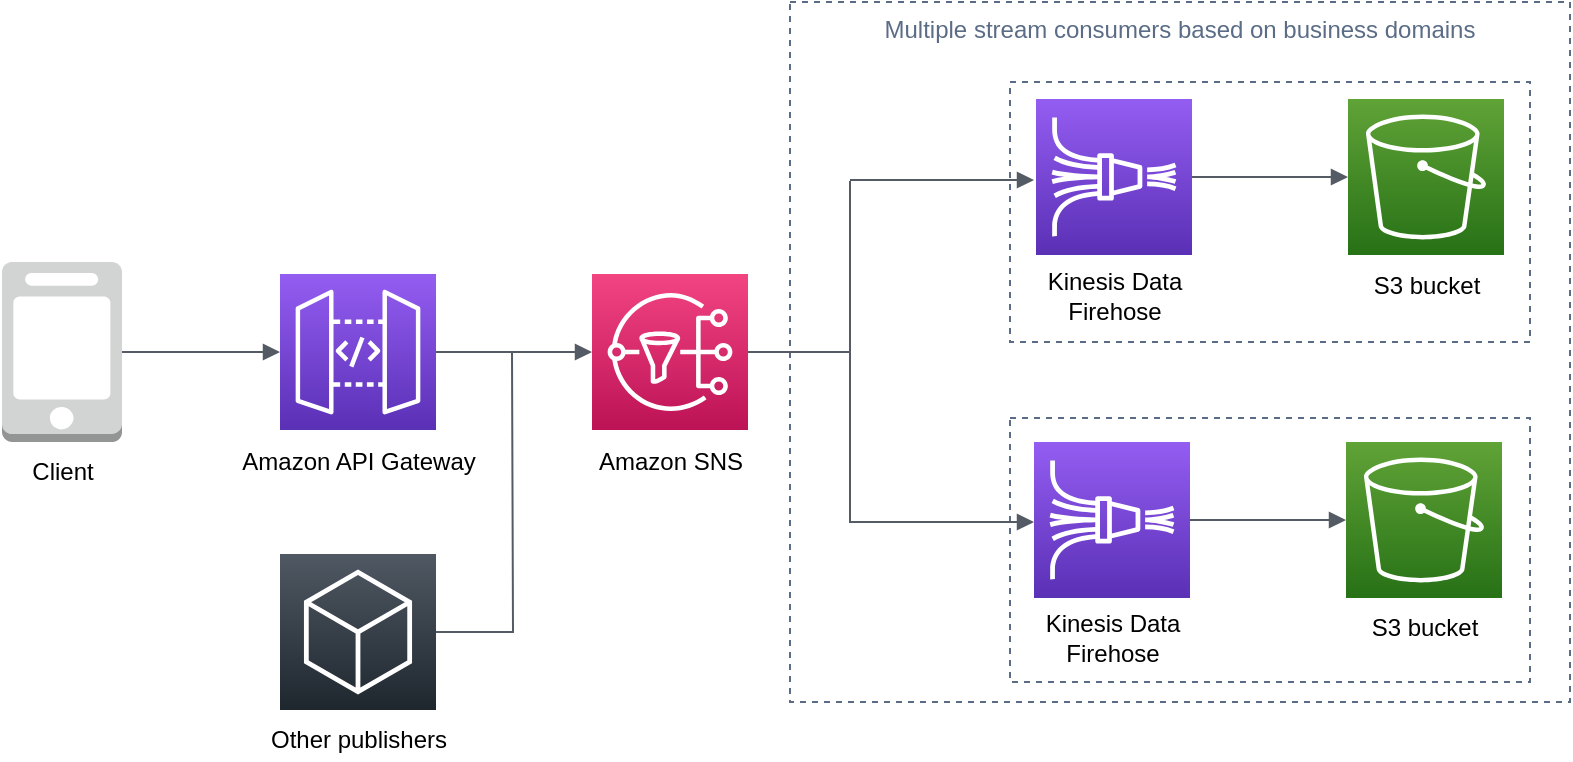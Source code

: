 <mxfile version="14.7.10" type="device"><diagram id="rWzZkIxivO_sf78wS4mH" name="Page-1"><mxGraphModel dx="1186" dy="743" grid="1" gridSize="10" guides="1" tooltips="1" connect="1" arrows="1" fold="1" page="1" pageScale="1" pageWidth="827" pageHeight="1169" math="0" shadow="0"><root><mxCell id="0"/><mxCell id="1" parent="0"/><mxCell id="c3myZoLvC7Sd_PYZ3s_C-19" value="" style="fillColor=none;strokeColor=#5A6C86;dashed=1;verticalAlign=top;fontStyle=0;fontColor=#5A6C86;" parent="1" vertex="1"><mxGeometry x="540" y="50" width="260" height="130" as="geometry"/></mxCell><mxCell id="c3myZoLvC7Sd_PYZ3s_C-18" value="Multiple stream consumers based on business domains" style="fillColor=none;strokeColor=#5A6C86;dashed=1;verticalAlign=top;fontStyle=0;fontColor=#5A6C86;" parent="1" vertex="1"><mxGeometry x="430" y="10" width="390" height="350" as="geometry"/></mxCell><mxCell id="c3myZoLvC7Sd_PYZ3s_C-20" value="" style="fillColor=none;strokeColor=#5A6C86;dashed=1;verticalAlign=top;fontStyle=0;fontColor=#5A6C86;" parent="1" vertex="1"><mxGeometry x="540" y="218" width="260" height="132" as="geometry"/></mxCell><mxCell id="mzKMlRzgla3PjWPXT3hk-62" value="" style="edgeStyle=orthogonalEdgeStyle;html=1;endArrow=block;elbow=vertical;startArrow=none;endFill=1;strokeColor=#545B64;rounded=0;exitX=1;exitY=0.5;exitDx=0;exitDy=0;exitPerimeter=0;entryX=0;entryY=0.5;entryDx=0;entryDy=0;entryPerimeter=0;" parent="1" edge="1"><mxGeometry width="100" relative="1" as="geometry"><mxPoint x="253" y="185" as="sourcePoint"/><mxPoint x="331" y="185" as="targetPoint"/><Array as="points"/></mxGeometry></mxCell><mxCell id="H_PMIOhw8RqvIhhQ3gjr-1" value="" style="outlineConnect=0;dashed=0;verticalLabelPosition=bottom;verticalAlign=top;align=center;html=1;shape=mxgraph.aws3.mobile_client;fillColor=#D2D3D3;gradientColor=none;" parent="1" vertex="1"><mxGeometry x="36" y="140" width="60" height="90" as="geometry"/></mxCell><mxCell id="H_PMIOhw8RqvIhhQ3gjr-10" value="" style="edgeStyle=orthogonalEdgeStyle;html=1;endArrow=none;elbow=vertical;startArrow=none;endFill=0;strokeColor=#545B64;rounded=0;exitX=1;exitY=0.5;exitDx=0;exitDy=0;exitPerimeter=0;" parent="1" edge="1"><mxGeometry width="100" relative="1" as="geometry"><mxPoint x="409" y="185" as="sourcePoint"/><mxPoint x="460" y="185" as="targetPoint"/><Array as="points"/></mxGeometry></mxCell><mxCell id="H_PMIOhw8RqvIhhQ3gjr-14" value="" style="edgeStyle=orthogonalEdgeStyle;html=1;endArrow=block;elbow=vertical;startArrow=none;endFill=1;strokeColor=#545B64;rounded=0;exitX=1;exitY=0.5;exitDx=0;exitDy=0;exitPerimeter=0;entryX=0;entryY=0.5;entryDx=0;entryDy=0;entryPerimeter=0;" parent="1" source="H_PMIOhw8RqvIhhQ3gjr-1" edge="1"><mxGeometry width="100" relative="1" as="geometry"><mxPoint x="114" y="256" as="sourcePoint"/><mxPoint x="175" y="185" as="targetPoint"/><Array as="points"/></mxGeometry></mxCell><mxCell id="H_PMIOhw8RqvIhhQ3gjr-15" value="Client" style="text;html=1;align=center;verticalAlign=middle;resizable=0;points=[];autosize=1;" parent="1" vertex="1"><mxGeometry x="41" y="235" width="50" height="20" as="geometry"/></mxCell><mxCell id="H_PMIOhw8RqvIhhQ3gjr-16" value="Amazon API Gateway" style="text;html=1;align=center;verticalAlign=middle;resizable=0;points=[];autosize=1;" parent="1" vertex="1"><mxGeometry x="149" y="230" width="130" height="20" as="geometry"/></mxCell><mxCell id="c3myZoLvC7Sd_PYZ3s_C-1" value="" style="points=[[0,0,0],[0.25,0,0],[0.5,0,0],[0.75,0,0],[1,0,0],[0,1,0],[0.25,1,0],[0.5,1,0],[0.75,1,0],[1,1,0],[0,0.25,0],[0,0.5,0],[0,0.75,0],[1,0.25,0],[1,0.5,0],[1,0.75,0]];outlineConnect=0;fontColor=#232F3E;gradientColor=#F34482;gradientDirection=north;fillColor=#BC1356;strokeColor=#ffffff;dashed=0;verticalLabelPosition=bottom;verticalAlign=top;align=center;html=1;fontSize=12;fontStyle=0;aspect=fixed;shape=mxgraph.aws4.resourceIcon;resIcon=mxgraph.aws4.sns;" parent="1" vertex="1"><mxGeometry x="331" y="146" width="78" height="78" as="geometry"/></mxCell><mxCell id="c3myZoLvC7Sd_PYZ3s_C-2" value="Amazon SNS" style="text;html=1;align=center;verticalAlign=middle;resizable=0;points=[];autosize=1;" parent="1" vertex="1"><mxGeometry x="325" y="230" width="90" height="20" as="geometry"/></mxCell><mxCell id="c3myZoLvC7Sd_PYZ3s_C-7" value="S3 bucket" style="text;html=1;align=center;verticalAlign=middle;resizable=0;points=[];autosize=1;" parent="1" vertex="1"><mxGeometry x="712" y="313" width="70" height="20" as="geometry"/></mxCell><mxCell id="c3myZoLvC7Sd_PYZ3s_C-9" value="" style="edgeStyle=orthogonalEdgeStyle;html=1;endArrow=block;elbow=vertical;startArrow=none;endFill=1;strokeColor=#545B64;rounded=0;exitX=1;exitY=0.5;exitDx=0;exitDy=0;exitPerimeter=0;entryX=0;entryY=0.5;entryDx=0;entryDy=0;entryPerimeter=0;" parent="1" edge="1"><mxGeometry width="100" relative="1" as="geometry"><mxPoint x="630" y="269" as="sourcePoint"/><mxPoint x="708" y="269" as="targetPoint"/><Array as="points"/></mxGeometry></mxCell><mxCell id="c3myZoLvC7Sd_PYZ3s_C-10" value="" style="edgeStyle=orthogonalEdgeStyle;html=1;endArrow=block;elbow=vertical;startArrow=none;endFill=1;strokeColor=#545B64;rounded=0;entryX=0;entryY=0.5;entryDx=0;entryDy=0;entryPerimeter=0;" parent="1" edge="1"><mxGeometry width="100" relative="1" as="geometry"><mxPoint x="460" y="99" as="sourcePoint"/><mxPoint x="552" y="99" as="targetPoint"/><Array as="points"/></mxGeometry></mxCell><mxCell id="c3myZoLvC7Sd_PYZ3s_C-11" value="" style="edgeStyle=orthogonalEdgeStyle;html=1;endArrow=block;elbow=vertical;startArrow=none;endFill=1;strokeColor=#545B64;rounded=0;" parent="1" edge="1"><mxGeometry width="100" relative="1" as="geometry"><mxPoint x="460" y="270" as="sourcePoint"/><mxPoint x="552" y="270.0" as="targetPoint"/><Array as="points"/></mxGeometry></mxCell><mxCell id="c3myZoLvC7Sd_PYZ3s_C-12" value="" style="edgeStyle=orthogonalEdgeStyle;html=1;endArrow=none;elbow=vertical;startArrow=none;endFill=0;strokeColor=#545B64;rounded=0;" parent="1" edge="1"><mxGeometry width="100" relative="1" as="geometry"><mxPoint x="460" y="99.5" as="sourcePoint"/><mxPoint x="460" y="270.5" as="targetPoint"/><Array as="points"/></mxGeometry></mxCell><mxCell id="c3myZoLvC7Sd_PYZ3s_C-14" value="Kinesis Data &lt;br&gt;Firehose" style="text;html=1;align=center;verticalAlign=middle;resizable=0;points=[];autosize=1;" parent="1" vertex="1"><mxGeometry x="551" y="313" width="80" height="30" as="geometry"/></mxCell><mxCell id="nEnRgW8GgdiuDEZBTtdb-1" value="" style="points=[[0,0,0],[0.25,0,0],[0.5,0,0],[0.75,0,0],[1,0,0],[0,1,0],[0.25,1,0],[0.5,1,0],[0.75,1,0],[1,1,0],[0,0.25,0],[0,0.5,0],[0,0.75,0],[1,0.25,0],[1,0.5,0],[1,0.75,0]];outlineConnect=0;fontColor=#232F3E;gradientColor=#945DF2;gradientDirection=north;fillColor=#5A30B5;strokeColor=#ffffff;dashed=0;verticalLabelPosition=bottom;verticalAlign=top;align=center;html=1;fontSize=12;fontStyle=0;aspect=fixed;shape=mxgraph.aws4.resourceIcon;resIcon=mxgraph.aws4.kinesis_data_firehose;" parent="1" vertex="1"><mxGeometry x="552" y="230" width="78" height="78" as="geometry"/></mxCell><mxCell id="nEnRgW8GgdiuDEZBTtdb-2" value="" style="points=[[0,0,0],[0.25,0,0],[0.5,0,0],[0.75,0,0],[1,0,0],[0,1,0],[0.25,1,0],[0.5,1,0],[0.75,1,0],[1,1,0],[0,0.25,0],[0,0.5,0],[0,0.75,0],[1,0.25,0],[1,0.5,0],[1,0.75,0]];outlineConnect=0;fontColor=#232F3E;gradientColor=#60A337;gradientDirection=north;fillColor=#277116;strokeColor=#ffffff;dashed=0;verticalLabelPosition=bottom;verticalAlign=top;align=center;html=1;fontSize=12;fontStyle=0;aspect=fixed;shape=mxgraph.aws4.resourceIcon;resIcon=mxgraph.aws4.s3;" parent="1" vertex="1"><mxGeometry x="708" y="230" width="78" height="78" as="geometry"/></mxCell><mxCell id="nEnRgW8GgdiuDEZBTtdb-3" value="S3 bucket" style="text;html=1;align=center;verticalAlign=middle;resizable=0;points=[];autosize=1;" parent="1" vertex="1"><mxGeometry x="713" y="141.5" width="70" height="20" as="geometry"/></mxCell><mxCell id="nEnRgW8GgdiuDEZBTtdb-4" value="" style="edgeStyle=orthogonalEdgeStyle;html=1;endArrow=block;elbow=vertical;startArrow=none;endFill=1;strokeColor=#545B64;rounded=0;exitX=1;exitY=0.5;exitDx=0;exitDy=0;exitPerimeter=0;entryX=0;entryY=0.5;entryDx=0;entryDy=0;entryPerimeter=0;" parent="1" edge="1"><mxGeometry width="100" relative="1" as="geometry"><mxPoint x="631" y="97.5" as="sourcePoint"/><mxPoint x="709" y="97.5" as="targetPoint"/><Array as="points"/></mxGeometry></mxCell><mxCell id="nEnRgW8GgdiuDEZBTtdb-5" value="Kinesis Data &lt;br&gt;Firehose" style="text;html=1;align=center;verticalAlign=middle;resizable=0;points=[];autosize=1;" parent="1" vertex="1"><mxGeometry x="552" y="141.5" width="80" height="30" as="geometry"/></mxCell><mxCell id="nEnRgW8GgdiuDEZBTtdb-6" value="" style="points=[[0,0,0],[0.25,0,0],[0.5,0,0],[0.75,0,0],[1,0,0],[0,1,0],[0.25,1,0],[0.5,1,0],[0.75,1,0],[1,1,0],[0,0.25,0],[0,0.5,0],[0,0.75,0],[1,0.25,0],[1,0.5,0],[1,0.75,0]];outlineConnect=0;fontColor=#232F3E;gradientColor=#945DF2;gradientDirection=north;fillColor=#5A30B5;strokeColor=#ffffff;dashed=0;verticalLabelPosition=bottom;verticalAlign=top;align=center;html=1;fontSize=12;fontStyle=0;aspect=fixed;shape=mxgraph.aws4.resourceIcon;resIcon=mxgraph.aws4.kinesis_data_firehose;" parent="1" vertex="1"><mxGeometry x="553" y="58.5" width="78" height="78" as="geometry"/></mxCell><mxCell id="nEnRgW8GgdiuDEZBTtdb-7" value="" style="points=[[0,0,0],[0.25,0,0],[0.5,0,0],[0.75,0,0],[1,0,0],[0,1,0],[0.25,1,0],[0.5,1,0],[0.75,1,0],[1,1,0],[0,0.25,0],[0,0.5,0],[0,0.75,0],[1,0.25,0],[1,0.5,0],[1,0.75,0]];outlineConnect=0;fontColor=#232F3E;gradientColor=#60A337;gradientDirection=north;fillColor=#277116;strokeColor=#ffffff;dashed=0;verticalLabelPosition=bottom;verticalAlign=top;align=center;html=1;fontSize=12;fontStyle=0;aspect=fixed;shape=mxgraph.aws4.resourceIcon;resIcon=mxgraph.aws4.s3;" parent="1" vertex="1"><mxGeometry x="709" y="58.5" width="78" height="78" as="geometry"/></mxCell><mxCell id="nEnRgW8GgdiuDEZBTtdb-8" value="" style="points=[[0,0,0],[0.25,0,0],[0.5,0,0],[0.75,0,0],[1,0,0],[0,1,0],[0.25,1,0],[0.5,1,0],[0.75,1,0],[1,1,0],[0,0.25,0],[0,0.5,0],[0,0.75,0],[1,0.25,0],[1,0.5,0],[1,0.75,0]];gradientDirection=north;outlineConnect=0;fontColor=#232F3E;gradientColor=#505863;fillColor=#1E262E;strokeColor=#ffffff;dashed=0;verticalLabelPosition=bottom;verticalAlign=top;align=center;html=1;fontSize=12;fontStyle=0;aspect=fixed;shape=mxgraph.aws4.resourceIcon;resIcon=mxgraph.aws4.general;" parent="1" vertex="1"><mxGeometry x="175" y="286" width="78" height="78" as="geometry"/></mxCell><mxCell id="nEnRgW8GgdiuDEZBTtdb-9" value="" style="edgeStyle=orthogonalEdgeStyle;html=1;endArrow=none;elbow=vertical;startArrow=none;endFill=0;strokeColor=#545B64;rounded=0;exitX=1;exitY=0.5;exitDx=0;exitDy=0;exitPerimeter=0;" parent="1" source="nEnRgW8GgdiuDEZBTtdb-8" edge="1"><mxGeometry width="100" relative="1" as="geometry"><mxPoint x="263" y="195" as="sourcePoint"/><mxPoint x="291" y="185" as="targetPoint"/><Array as="points"/></mxGeometry></mxCell><mxCell id="nEnRgW8GgdiuDEZBTtdb-10" value="Other publishers" style="text;html=1;align=center;verticalAlign=middle;resizable=0;points=[];autosize=1;" parent="1" vertex="1"><mxGeometry x="164" y="369" width="100" height="20" as="geometry"/></mxCell><mxCell id="SCjQictFriZQanZgs_Q9-1" value="" style="points=[[0,0,0],[0.25,0,0],[0.5,0,0],[0.75,0,0],[1,0,0],[0,1,0],[0.25,1,0],[0.5,1,0],[0.75,1,0],[1,1,0],[0,0.25,0],[0,0.5,0],[0,0.75,0],[1,0.25,0],[1,0.5,0],[1,0.75,0]];outlineConnect=0;fontColor=#232F3E;gradientColor=#945DF2;gradientDirection=north;fillColor=#5A30B5;strokeColor=#ffffff;dashed=0;verticalLabelPosition=bottom;verticalAlign=top;align=center;html=1;fontSize=12;fontStyle=0;aspect=fixed;shape=mxgraph.aws4.resourceIcon;resIcon=mxgraph.aws4.api_gateway;" vertex="1" parent="1"><mxGeometry x="175" y="146" width="78" height="78" as="geometry"/></mxCell></root></mxGraphModel></diagram></mxfile>